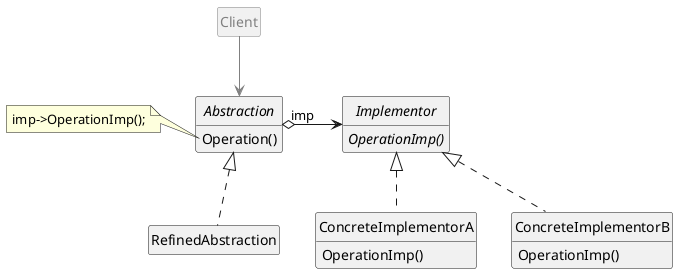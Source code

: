 ﻿@startuml
skinparam style strictuml
skinparam backgroundColor transparent
skinparam defaultFontName Arial
skinparam style strictuml

skinparam noteFontName Courier New

hide empty members
abstract class Abstraction {
  Operation()
}
note left of Abstraction::Operation()
imp->OperationImp();
end note
class RefinedAbstraction implements Abstraction {
}

interface Implementor {
  {abstract} OperationImp()
}
class ConcreteImplementorA implements Implementor {
  OperationImp()
}
class ConcreteImplementorB implements Implementor {
  OperationImp()
}

Abstraction "imp" o-> Implementor

hide stereotype
skinparam {
  ClassBorderColor<<Foo>> #grey
  ClassFontColor<<Foo>> #grey
}
class "Client" as Client<<Foo>> {
}
Client -[#grey]-> Abstraction
@enduml